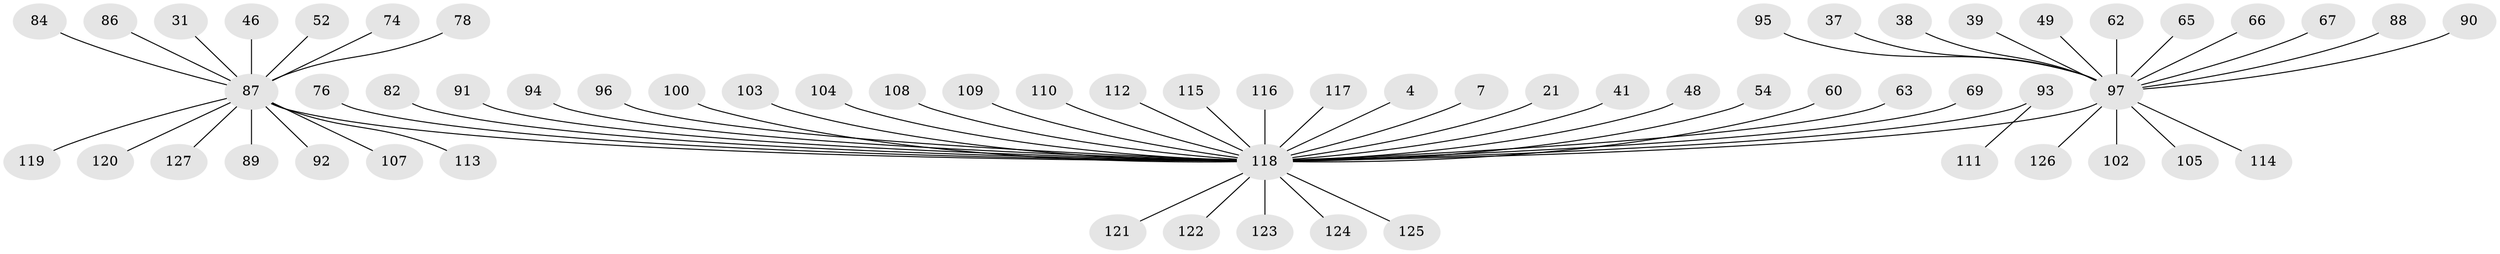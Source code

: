 // original degree distribution, {37: 0.007874015748031496, 3: 0.06299212598425197, 10: 0.007874015748031496, 1: 0.5669291338582677, 4: 0.047244094488188976, 8: 0.007874015748031496, 9: 0.007874015748031496, 5: 0.047244094488188976, 2: 0.23622047244094488, 12: 0.007874015748031496}
// Generated by graph-tools (version 1.1) at 2025/50/03/04/25 21:50:13]
// undirected, 63 vertices, 62 edges
graph export_dot {
graph [start="1"]
  node [color=gray90,style=filled];
  4;
  7;
  21;
  31;
  37;
  38;
  39;
  41;
  46;
  48 [super="+32"];
  49;
  52 [super="+42"];
  54;
  60;
  62;
  63;
  65 [super="+17"];
  66;
  67;
  69 [super="+34"];
  74;
  76;
  78;
  82;
  84;
  86 [super="+64"];
  87 [super="+53+10+56+16+44+85+19"];
  88;
  89;
  90 [super="+57+59"];
  91;
  92;
  93 [super="+79"];
  94;
  95;
  96;
  97 [super="+30+81+71"];
  100;
  102;
  103 [super="+99"];
  104 [super="+11+27+43+47+80"];
  105;
  107;
  108;
  109;
  110 [super="+106"];
  111;
  112 [super="+9+18+83+101"];
  113;
  114;
  115;
  116;
  117;
  118 [super="+45+70+1"];
  119;
  120;
  121;
  122;
  123;
  124 [super="+72"];
  125;
  126;
  127 [super="+40"];
  4 -- 118;
  7 -- 118;
  21 -- 118;
  31 -- 87;
  37 -- 97;
  38 -- 97;
  39 -- 97;
  41 -- 118;
  46 -- 87;
  48 -- 118;
  49 -- 97;
  52 -- 87;
  54 -- 118;
  60 -- 118;
  62 -- 97;
  63 -- 118;
  65 -- 97;
  66 -- 97;
  67 -- 97;
  69 -- 118;
  74 -- 87;
  76 -- 118;
  78 -- 87;
  82 -- 118;
  84 -- 87;
  86 -- 87;
  87 -- 120;
  87 -- 107;
  87 -- 113;
  87 -- 119;
  87 -- 89;
  87 -- 92;
  87 -- 118 [weight=7];
  87 -- 127;
  88 -- 97;
  90 -- 97;
  91 -- 118;
  93 -- 118 [weight=2];
  93 -- 111;
  94 -- 118;
  95 -- 97;
  96 -- 118;
  97 -- 102;
  97 -- 105;
  97 -- 114;
  97 -- 118 [weight=8];
  97 -- 126;
  100 -- 118;
  103 -- 118;
  104 -- 118;
  108 -- 118;
  109 -- 118;
  110 -- 118;
  112 -- 118;
  115 -- 118;
  116 -- 118;
  117 -- 118;
  118 -- 121;
  118 -- 122;
  118 -- 123;
  118 -- 125;
  118 -- 124;
}
